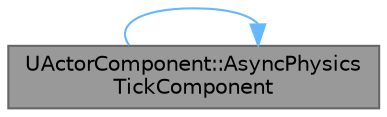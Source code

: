 digraph "UActorComponent::AsyncPhysicsTickComponent"
{
 // INTERACTIVE_SVG=YES
 // LATEX_PDF_SIZE
  bgcolor="transparent";
  edge [fontname=Helvetica,fontsize=10,labelfontname=Helvetica,labelfontsize=10];
  node [fontname=Helvetica,fontsize=10,shape=box,height=0.2,width=0.4];
  rankdir="RL";
  Node1 [id="Node000001",label="UActorComponent::AsyncPhysics\lTickComponent",height=0.2,width=0.4,color="gray40", fillcolor="grey60", style="filled", fontcolor="black",tooltip="Override this function to implement custom logic to be executed every physics step."];
  Node1 -> Node1 [id="edge1_Node000001_Node000001",dir="back",color="steelblue1",style="solid",tooltip=" "];
}
